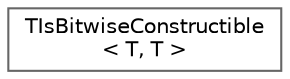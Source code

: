 digraph "Graphical Class Hierarchy"
{
 // INTERACTIVE_SVG=YES
 // LATEX_PDF_SIZE
  bgcolor="transparent";
  edge [fontname=Helvetica,fontsize=10,labelfontname=Helvetica,labelfontsize=10];
  node [fontname=Helvetica,fontsize=10,shape=box,height=0.2,width=0.4];
  rankdir="LR";
  Node0 [id="Node000000",label="TIsBitwiseConstructible\l\< T, T \>",height=0.2,width=0.4,color="grey40", fillcolor="white", style="filled",URL="$dd/da9/structTIsBitwiseConstructible_3_01T_00_01T_01_4.html",tooltip=" "];
}
